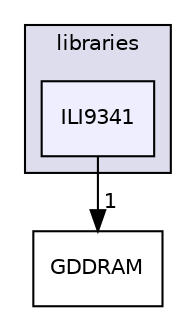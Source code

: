 digraph "libraries/ILI9341" {
  compound=true
  node [ fontsize="10", fontname="Helvetica"];
  edge [ labelfontsize="10", labelfontname="Helvetica"];
  subgraph clusterdir_bc0718b08fb2015b8e59c47b2805f60c {
    graph [ bgcolor="#ddddee", pencolor="black", label="libraries" fontname="Helvetica", fontsize="10", URL="dir_bc0718b08fb2015b8e59c47b2805f60c.html"]
  dir_d62af5e075692da8b162859c251723af [shape=box, label="ILI9341", style="filled", fillcolor="#eeeeff", pencolor="black", URL="dir_d62af5e075692da8b162859c251723af.html"];
  }
  dir_9f1ae1ba96febc7ded94085fe35720dd [shape=box label="GDDRAM" URL="dir_9f1ae1ba96febc7ded94085fe35720dd.html"];
  dir_d62af5e075692da8b162859c251723af->dir_9f1ae1ba96febc7ded94085fe35720dd [headlabel="1", labeldistance=1.5 headhref="dir_000048_000040.html"];
}
